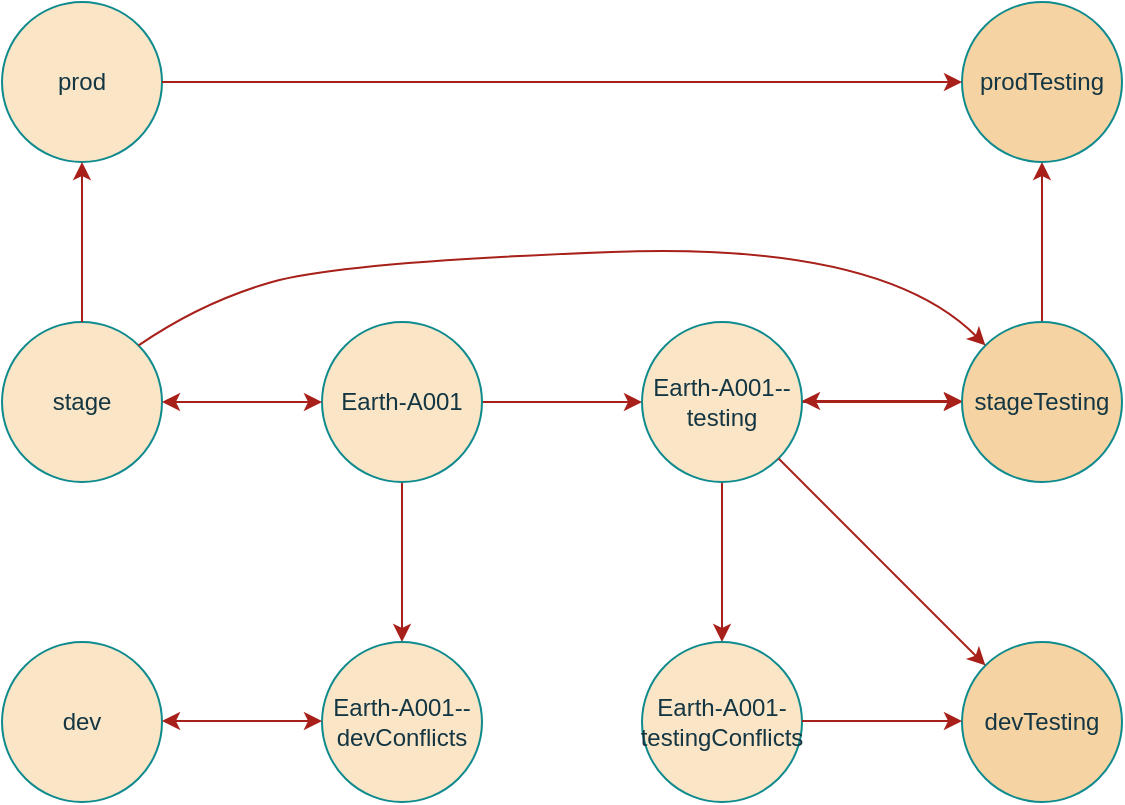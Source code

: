 <mxfile version="24.7.7">
  <diagram name="Page-1" id="FoErnBP0bsuoqeBmM7qJ">
    <mxGraphModel dx="1434" dy="786" grid="1" gridSize="10" guides="1" tooltips="1" connect="1" arrows="1" fold="1" page="1" pageScale="1" pageWidth="827" pageHeight="1169" math="0" shadow="0">
      <root>
        <mxCell id="0" />
        <mxCell id="1" parent="0" />
        <mxCell id="bOdxVoqwb2bXN5GkgqzS-1" value="prod" style="ellipse;whiteSpace=wrap;html=1;aspect=fixed;fillColor=#FAE5C7;strokeColor=#0F8B8D;labelBackgroundColor=none;fontColor=#143642;" vertex="1" parent="1">
          <mxGeometry x="40" y="120" width="80" height="80" as="geometry" />
        </mxCell>
        <mxCell id="bOdxVoqwb2bXN5GkgqzS-2" value="stage" style="ellipse;whiteSpace=wrap;html=1;aspect=fixed;fillColor=#FAE5C7;strokeColor=#0F8B8D;labelBackgroundColor=none;fontColor=#143642;" vertex="1" parent="1">
          <mxGeometry x="40" y="280" width="80" height="80" as="geometry" />
        </mxCell>
        <mxCell id="bOdxVoqwb2bXN5GkgqzS-3" value="dev" style="ellipse;whiteSpace=wrap;html=1;aspect=fixed;fillColor=#FAE5C7;strokeColor=#0F8B8D;labelBackgroundColor=none;fontColor=#143642;" vertex="1" parent="1">
          <mxGeometry x="40" y="440" width="80" height="80" as="geometry" />
        </mxCell>
        <mxCell id="bOdxVoqwb2bXN5GkgqzS-7" value="" style="edgeStyle=orthogonalEdgeStyle;rounded=0;orthogonalLoop=1;jettySize=auto;html=1;labelBackgroundColor=none;strokeColor=#A8201A;fontColor=default;" edge="1" parent="1" source="bOdxVoqwb2bXN5GkgqzS-4" target="bOdxVoqwb2bXN5GkgqzS-6">
          <mxGeometry relative="1" as="geometry" />
        </mxCell>
        <mxCell id="bOdxVoqwb2bXN5GkgqzS-9" value="" style="edgeStyle=orthogonalEdgeStyle;rounded=0;orthogonalLoop=1;jettySize=auto;html=1;labelBackgroundColor=none;strokeColor=#A8201A;fontColor=default;" edge="1" parent="1" source="bOdxVoqwb2bXN5GkgqzS-4" target="bOdxVoqwb2bXN5GkgqzS-8">
          <mxGeometry relative="1" as="geometry" />
        </mxCell>
        <mxCell id="bOdxVoqwb2bXN5GkgqzS-4" value="Earth-A001" style="ellipse;whiteSpace=wrap;html=1;labelBackgroundColor=none;fillColor=#FAE5C7;strokeColor=#0F8B8D;fontColor=#143642;" vertex="1" parent="1">
          <mxGeometry x="200" y="280" width="80" height="80" as="geometry" />
        </mxCell>
        <mxCell id="bOdxVoqwb2bXN5GkgqzS-6" value="Earth-A001--dev&lt;span style=&quot;background-color: initial;&quot;&gt;Conflicts&lt;/span&gt;" style="ellipse;whiteSpace=wrap;html=1;labelBackgroundColor=none;fillColor=#FAE5C7;strokeColor=#0F8B8D;fontColor=#143642;" vertex="1" parent="1">
          <mxGeometry x="200" y="440" width="80" height="80" as="geometry" />
        </mxCell>
        <mxCell id="bOdxVoqwb2bXN5GkgqzS-16" value="" style="edgeStyle=orthogonalEdgeStyle;rounded=0;orthogonalLoop=1;jettySize=auto;html=1;labelBackgroundColor=none;strokeColor=#A8201A;fontColor=default;" edge="1" parent="1" source="bOdxVoqwb2bXN5GkgqzS-8" target="bOdxVoqwb2bXN5GkgqzS-11">
          <mxGeometry relative="1" as="geometry" />
        </mxCell>
        <mxCell id="bOdxVoqwb2bXN5GkgqzS-23" value="" style="edgeStyle=orthogonalEdgeStyle;rounded=0;orthogonalLoop=1;jettySize=auto;html=1;labelBackgroundColor=none;strokeColor=#A8201A;fontColor=default;" edge="1" parent="1" source="bOdxVoqwb2bXN5GkgqzS-8" target="bOdxVoqwb2bXN5GkgqzS-22">
          <mxGeometry relative="1" as="geometry" />
        </mxCell>
        <mxCell id="bOdxVoqwb2bXN5GkgqzS-8" value="Earth-A001--testing" style="ellipse;whiteSpace=wrap;html=1;labelBackgroundColor=none;fillColor=#FAE5C7;strokeColor=#0F8B8D;fontColor=#143642;" vertex="1" parent="1">
          <mxGeometry x="360" y="280" width="80" height="80" as="geometry" />
        </mxCell>
        <mxCell id="bOdxVoqwb2bXN5GkgqzS-27" value="" style="edgeStyle=orthogonalEdgeStyle;rounded=0;orthogonalLoop=1;jettySize=auto;html=1;labelBackgroundColor=none;strokeColor=#A8201A;fontColor=default;" edge="1" parent="1" source="bOdxVoqwb2bXN5GkgqzS-11" target="bOdxVoqwb2bXN5GkgqzS-26">
          <mxGeometry relative="1" as="geometry" />
        </mxCell>
        <mxCell id="bOdxVoqwb2bXN5GkgqzS-11" value="stageTesting" style="ellipse;whiteSpace=wrap;html=1;labelBackgroundColor=none;fillColor=#F5D3A3;strokeColor=#0F8B8D;fontColor=#143642;" vertex="1" parent="1">
          <mxGeometry x="520" y="280" width="80" height="80" as="geometry" />
        </mxCell>
        <mxCell id="bOdxVoqwb2bXN5GkgqzS-14" value="" style="endArrow=classic;startArrow=classic;html=1;rounded=0;entryX=0;entryY=0.5;entryDx=0;entryDy=0;labelBackgroundColor=none;strokeColor=#A8201A;fontColor=default;" edge="1" parent="1" target="bOdxVoqwb2bXN5GkgqzS-4">
          <mxGeometry width="50" height="50" relative="1" as="geometry">
            <mxPoint x="120" y="320" as="sourcePoint" />
            <mxPoint x="170" y="270" as="targetPoint" />
          </mxGeometry>
        </mxCell>
        <mxCell id="bOdxVoqwb2bXN5GkgqzS-15" value="" style="endArrow=classic;startArrow=classic;html=1;rounded=0;entryX=0;entryY=0.5;entryDx=0;entryDy=0;labelBackgroundColor=none;strokeColor=#A8201A;fontColor=default;" edge="1" parent="1">
          <mxGeometry width="50" height="50" relative="1" as="geometry">
            <mxPoint x="440" y="319.5" as="sourcePoint" />
            <mxPoint x="520" y="319.5" as="targetPoint" />
          </mxGeometry>
        </mxCell>
        <mxCell id="bOdxVoqwb2bXN5GkgqzS-17" value="" style="endArrow=classic;startArrow=classic;html=1;rounded=0;entryX=0;entryY=0.5;entryDx=0;entryDy=0;labelBackgroundColor=none;strokeColor=#A8201A;fontColor=default;" edge="1" parent="1">
          <mxGeometry width="50" height="50" relative="1" as="geometry">
            <mxPoint x="120" y="479.5" as="sourcePoint" />
            <mxPoint x="200" y="479.5" as="targetPoint" />
          </mxGeometry>
        </mxCell>
        <mxCell id="bOdxVoqwb2bXN5GkgqzS-18" value="dev&lt;span style=&quot;background-color: initial;&quot;&gt;Testing&lt;/span&gt;" style="ellipse;whiteSpace=wrap;html=1;labelBackgroundColor=none;fillColor=#F5D3A3;strokeColor=#0F8B8D;fontColor=#143642;" vertex="1" parent="1">
          <mxGeometry x="520" y="440" width="80" height="80" as="geometry" />
        </mxCell>
        <mxCell id="bOdxVoqwb2bXN5GkgqzS-20" value="" style="endArrow=classic;html=1;rounded=0;entryX=0;entryY=0;entryDx=0;entryDy=0;labelBackgroundColor=none;strokeColor=#A8201A;fontColor=default;" edge="1" parent="1" source="bOdxVoqwb2bXN5GkgqzS-8" target="bOdxVoqwb2bXN5GkgqzS-18">
          <mxGeometry width="50" height="50" relative="1" as="geometry">
            <mxPoint x="390" y="430" as="sourcePoint" />
            <mxPoint x="440" y="380" as="targetPoint" />
          </mxGeometry>
        </mxCell>
        <mxCell id="bOdxVoqwb2bXN5GkgqzS-21" value="" style="curved=1;endArrow=classic;html=1;rounded=0;exitX=1;exitY=0;exitDx=0;exitDy=0;labelBackgroundColor=none;strokeColor=#A8201A;fontColor=default;" edge="1" parent="1" source="bOdxVoqwb2bXN5GkgqzS-2" target="bOdxVoqwb2bXN5GkgqzS-11">
          <mxGeometry width="50" height="50" relative="1" as="geometry">
            <mxPoint x="130" y="270" as="sourcePoint" />
            <mxPoint x="480" y="230" as="targetPoint" />
            <Array as="points">
              <mxPoint x="140" y="270" />
              <mxPoint x="210" y="250" />
              <mxPoint x="480" y="240" />
            </Array>
          </mxGeometry>
        </mxCell>
        <mxCell id="bOdxVoqwb2bXN5GkgqzS-22" value="Earth-A001-testingConflicts" style="ellipse;whiteSpace=wrap;html=1;labelBackgroundColor=none;fillColor=#FAE5C7;strokeColor=#0F8B8D;fontColor=#143642;" vertex="1" parent="1">
          <mxGeometry x="360" y="440" width="80" height="80" as="geometry" />
        </mxCell>
        <mxCell id="bOdxVoqwb2bXN5GkgqzS-24" value="" style="edgeStyle=orthogonalEdgeStyle;rounded=0;orthogonalLoop=1;jettySize=auto;html=1;labelBackgroundColor=none;strokeColor=#A8201A;fontColor=default;" edge="1" parent="1">
          <mxGeometry relative="1" as="geometry">
            <mxPoint x="440" y="479.5" as="sourcePoint" />
            <mxPoint x="520" y="479.5" as="targetPoint" />
          </mxGeometry>
        </mxCell>
        <mxCell id="bOdxVoqwb2bXN5GkgqzS-25" value="" style="endArrow=classic;html=1;rounded=0;exitX=0.5;exitY=0;exitDx=0;exitDy=0;entryX=0.5;entryY=1;entryDx=0;entryDy=0;labelBackgroundColor=none;strokeColor=#A8201A;fontColor=default;" edge="1" parent="1" source="bOdxVoqwb2bXN5GkgqzS-2" target="bOdxVoqwb2bXN5GkgqzS-1">
          <mxGeometry width="50" height="50" relative="1" as="geometry">
            <mxPoint x="70" y="260" as="sourcePoint" />
            <mxPoint x="120" y="210" as="targetPoint" />
          </mxGeometry>
        </mxCell>
        <mxCell id="bOdxVoqwb2bXN5GkgqzS-26" value="prod&lt;span style=&quot;background-color: initial;&quot;&gt;Testing&lt;/span&gt;" style="ellipse;whiteSpace=wrap;html=1;labelBackgroundColor=none;fillColor=#f5d3a3;strokeColor=#0F8B8D;fontColor=#143642;fillStyle=auto;" vertex="1" parent="1">
          <mxGeometry x="520" y="120" width="80" height="80" as="geometry" />
        </mxCell>
        <mxCell id="bOdxVoqwb2bXN5GkgqzS-28" value="" style="endArrow=classic;html=1;rounded=0;exitX=1;exitY=0.5;exitDx=0;exitDy=0;entryX=0;entryY=0.5;entryDx=0;entryDy=0;labelBackgroundColor=none;strokeColor=#A8201A;fontColor=default;" edge="1" parent="1" source="bOdxVoqwb2bXN5GkgqzS-1" target="bOdxVoqwb2bXN5GkgqzS-26">
          <mxGeometry width="50" height="50" relative="1" as="geometry">
            <mxPoint x="170" y="150" as="sourcePoint" />
            <mxPoint x="220" y="100" as="targetPoint" />
          </mxGeometry>
        </mxCell>
      </root>
    </mxGraphModel>
  </diagram>
</mxfile>

